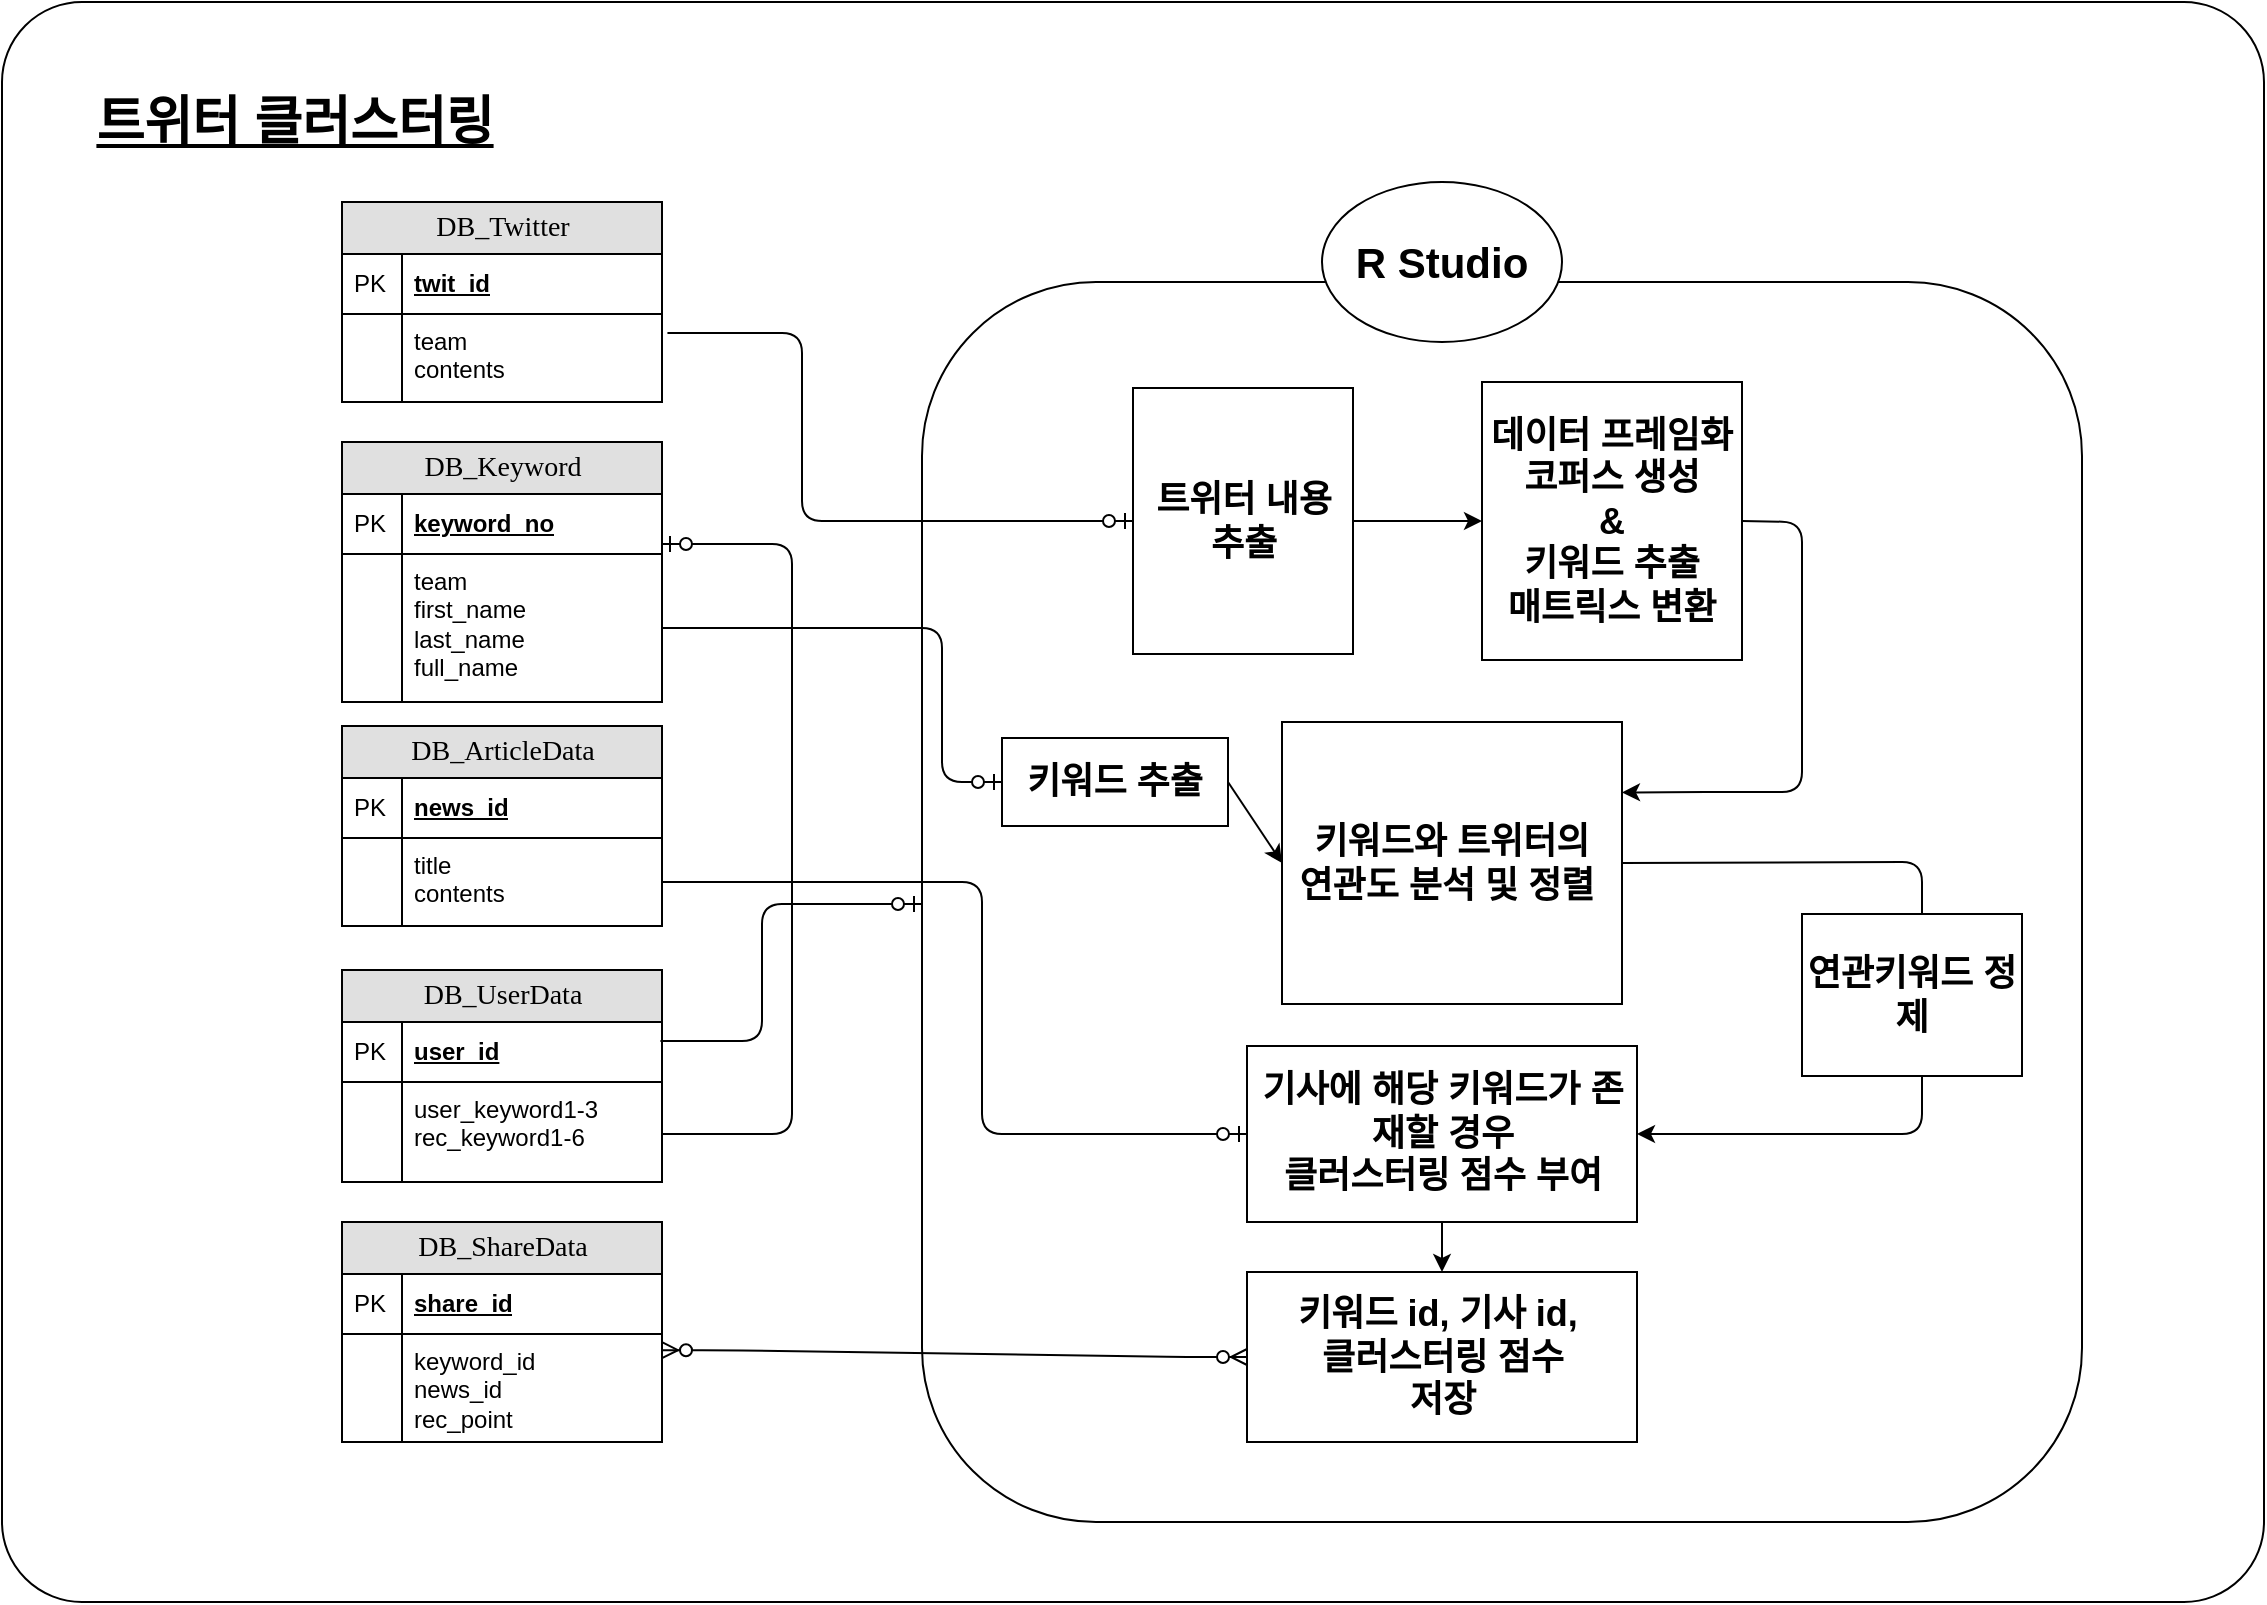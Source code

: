 <mxfile version="12.3.3" type="device" pages="1"><diagram id="g4P_ITr6KdJ5h6rdy2S9" name="Page-1"><mxGraphModel dx="2520" dy="-234" grid="1" gridSize="10" guides="1" tooltips="1" connect="1" arrows="1" fold="1" page="1" pageScale="1" pageWidth="827" pageHeight="1169" math="0" shadow="0"><root><mxCell id="0"/><mxCell id="1" parent="0"/><mxCell id="ncYY1nZ65e8CqexxmWXb-31" value="" style="group" vertex="1" connectable="0" parent="1"><mxGeometry x="180" y="1590" width="1131" height="800" as="geometry"/></mxCell><mxCell id="Ugl_jzprrKFALr7QmZ3n-2" value="" style="group" parent="ncYY1nZ65e8CqexxmWXb-31" vertex="1" connectable="0"><mxGeometry width="1131" height="800" as="geometry"/></mxCell><mxCell id="Ugl_jzprrKFALr7QmZ3n-3" value="" style="rounded=1;whiteSpace=wrap;html=1;arcSize=5;" parent="Ugl_jzprrKFALr7QmZ3n-2" vertex="1"><mxGeometry width="1131" height="800" as="geometry"/></mxCell><mxCell id="Ugl_jzprrKFALr7QmZ3n-4" value="" style="rounded=1;whiteSpace=wrap;html=1;" parent="Ugl_jzprrKFALr7QmZ3n-2" vertex="1"><mxGeometry x="460" y="140" width="580" height="620" as="geometry"/></mxCell><mxCell id="Ugl_jzprrKFALr7QmZ3n-5" value="DB_Keyword" style="swimlane;html=1;fontStyle=0;childLayout=stackLayout;horizontal=1;startSize=26;fillColor=#e0e0e0;horizontalStack=0;resizeParent=1;resizeLast=0;collapsible=1;marginBottom=0;swimlaneFillColor=#ffffff;align=center;rounded=0;shadow=0;comic=0;labelBackgroundColor=none;strokeWidth=1;fontFamily=Verdana;fontSize=14" parent="Ugl_jzprrKFALr7QmZ3n-2" vertex="1"><mxGeometry x="170" y="220" width="160" height="130" as="geometry"/></mxCell><mxCell id="Ugl_jzprrKFALr7QmZ3n-6" value="keyword_no" style="shape=partialRectangle;top=0;left=0;right=0;bottom=1;html=1;align=left;verticalAlign=middle;fillColor=none;spacingLeft=34;spacingRight=4;whiteSpace=wrap;overflow=hidden;rotatable=0;points=[[0,0.5],[1,0.5]];portConstraint=eastwest;dropTarget=0;fontStyle=5;" parent="Ugl_jzprrKFALr7QmZ3n-5" vertex="1"><mxGeometry y="26" width="160" height="30" as="geometry"/></mxCell><mxCell id="Ugl_jzprrKFALr7QmZ3n-7" value="PK" style="shape=partialRectangle;top=0;left=0;bottom=0;html=1;fillColor=none;align=left;verticalAlign=middle;spacingLeft=4;spacingRight=4;whiteSpace=wrap;overflow=hidden;rotatable=0;points=[];portConstraint=eastwest;part=1;" parent="Ugl_jzprrKFALr7QmZ3n-6" vertex="1" connectable="0"><mxGeometry width="30" height="30" as="geometry"/></mxCell><mxCell id="Ugl_jzprrKFALr7QmZ3n-8" value="team&lt;br&gt;first_name&lt;br&gt;last_name&lt;br&gt;full_name" style="shape=partialRectangle;top=0;left=0;right=0;bottom=0;html=1;align=left;verticalAlign=top;fillColor=none;spacingLeft=34;spacingRight=4;whiteSpace=wrap;overflow=hidden;rotatable=0;points=[[0,0.5],[1,0.5]];portConstraint=eastwest;dropTarget=0;" parent="Ugl_jzprrKFALr7QmZ3n-5" vertex="1"><mxGeometry y="56" width="160" height="74" as="geometry"/></mxCell><mxCell id="Ugl_jzprrKFALr7QmZ3n-9" value="" style="shape=partialRectangle;top=0;left=0;bottom=0;html=1;fillColor=none;align=left;verticalAlign=top;spacingLeft=4;spacingRight=4;whiteSpace=wrap;overflow=hidden;rotatable=0;points=[];portConstraint=eastwest;part=1;" parent="Ugl_jzprrKFALr7QmZ3n-8" vertex="1" connectable="0"><mxGeometry width="30" height="74" as="geometry"/></mxCell><mxCell id="Ugl_jzprrKFALr7QmZ3n-10" value="" style="edgeStyle=orthogonalEdgeStyle;html=1;endArrow=ERzeroToOne;endFill=1;labelBackgroundColor=none;fontFamily=Verdana;fontSize=14;exitX=1;exitY=0.5;exitDx=0;exitDy=0;entryX=0;entryY=0.5;entryDx=0;entryDy=0;" parent="Ugl_jzprrKFALr7QmZ3n-2" source="Ugl_jzprrKFALr7QmZ3n-8" edge="1" target="ncYY1nZ65e8CqexxmWXb-21"><mxGeometry width="100" height="100" relative="1" as="geometry"><mxPoint x="200" y="310" as="sourcePoint"/><mxPoint x="460" y="212" as="targetPoint"/><Array as="points"><mxPoint x="470" y="313"/><mxPoint x="470" y="390"/></Array></mxGeometry></mxCell><mxCell id="Ugl_jzprrKFALr7QmZ3n-11" value="DB_ArticleData" style="swimlane;html=1;fontStyle=0;childLayout=stackLayout;horizontal=1;startSize=26;fillColor=#e0e0e0;horizontalStack=0;resizeParent=1;resizeLast=0;collapsible=1;marginBottom=0;swimlaneFillColor=#ffffff;align=center;rounded=0;shadow=0;comic=0;labelBackgroundColor=none;strokeWidth=1;fontFamily=Verdana;fontSize=14" parent="Ugl_jzprrKFALr7QmZ3n-2" vertex="1"><mxGeometry x="170" y="362" width="160" height="100" as="geometry"/></mxCell><mxCell id="Ugl_jzprrKFALr7QmZ3n-12" value="news_id" style="shape=partialRectangle;top=0;left=0;right=0;bottom=1;html=1;align=left;verticalAlign=middle;fillColor=none;spacingLeft=34;spacingRight=4;whiteSpace=wrap;overflow=hidden;rotatable=0;points=[[0,0.5],[1,0.5]];portConstraint=eastwest;dropTarget=0;fontStyle=5;" parent="Ugl_jzprrKFALr7QmZ3n-11" vertex="1"><mxGeometry y="26" width="160" height="30" as="geometry"/></mxCell><mxCell id="Ugl_jzprrKFALr7QmZ3n-13" value="PK" style="shape=partialRectangle;top=0;left=0;bottom=0;html=1;fillColor=none;align=left;verticalAlign=middle;spacingLeft=4;spacingRight=4;whiteSpace=wrap;overflow=hidden;rotatable=0;points=[];portConstraint=eastwest;part=1;" parent="Ugl_jzprrKFALr7QmZ3n-12" vertex="1" connectable="0"><mxGeometry width="30" height="30" as="geometry"/></mxCell><mxCell id="Ugl_jzprrKFALr7QmZ3n-14" value="title&lt;br&gt;contents" style="shape=partialRectangle;top=0;left=0;right=0;bottom=0;html=1;align=left;verticalAlign=top;fillColor=none;spacingLeft=34;spacingRight=4;whiteSpace=wrap;overflow=hidden;rotatable=0;points=[[0,0.5],[1,0.5]];portConstraint=eastwest;dropTarget=0;" parent="Ugl_jzprrKFALr7QmZ3n-11" vertex="1"><mxGeometry y="56" width="160" height="44" as="geometry"/></mxCell><mxCell id="Ugl_jzprrKFALr7QmZ3n-15" value="" style="shape=partialRectangle;top=0;left=0;bottom=0;html=1;fillColor=none;align=left;verticalAlign=top;spacingLeft=4;spacingRight=4;whiteSpace=wrap;overflow=hidden;rotatable=0;points=[];portConstraint=eastwest;part=1;" parent="Ugl_jzprrKFALr7QmZ3n-14" vertex="1" connectable="0"><mxGeometry width="30" height="44" as="geometry"/></mxCell><mxCell id="Ugl_jzprrKFALr7QmZ3n-16" value="" style="edgeStyle=orthogonalEdgeStyle;html=1;endArrow=ERzeroToOne;endFill=1;labelBackgroundColor=none;fontFamily=Verdana;fontSize=14;entryX=0;entryY=0.5;entryDx=0;entryDy=0;exitX=1.017;exitY=0.216;exitDx=0;exitDy=0;exitPerimeter=0;" parent="Ugl_jzprrKFALr7QmZ3n-2" source="ncYY1nZ65e8CqexxmWXb-4" edge="1" target="Ugl_jzprrKFALr7QmZ3n-27"><mxGeometry width="100" height="100" relative="1" as="geometry"><mxPoint x="320" y="460" as="sourcePoint"/><mxPoint x="520" y="260" as="targetPoint"/><Array as="points"><mxPoint x="400" y="166"/><mxPoint x="400" y="260"/></Array></mxGeometry></mxCell><mxCell id="Ugl_jzprrKFALr7QmZ3n-17" value="" style="edgeStyle=entityRelationEdgeStyle;fontSize=12;html=1;endArrow=ERzeroToMany;endFill=1;startArrow=ERzeroToMany;exitX=1;exitY=0.15;exitDx=0;exitDy=0;exitPerimeter=0;entryX=0;entryY=0.5;entryDx=0;entryDy=0;" parent="Ugl_jzprrKFALr7QmZ3n-2" target="Ugl_jzprrKFALr7QmZ3n-32" edge="1" source="ncYY1nZ65e8CqexxmWXb-14"><mxGeometry width="100" height="100" relative="1" as="geometry"><mxPoint x="331" y="590" as="sourcePoint"/><mxPoint x="655" y="680" as="targetPoint"/></mxGeometry></mxCell><mxCell id="Ugl_jzprrKFALr7QmZ3n-18" value="&lt;font style=&quot;font-size: 21px&quot;&gt;&lt;b&gt;R Studio&lt;/b&gt;&lt;/font&gt;" style="ellipse;whiteSpace=wrap;html=1;" parent="Ugl_jzprrKFALr7QmZ3n-2" vertex="1"><mxGeometry x="660" y="90" width="120" height="80" as="geometry"/></mxCell><mxCell id="Ugl_jzprrKFALr7QmZ3n-19" value="" style="endArrow=classic;html=1;entryX=1;entryY=0.5;entryDx=0;entryDy=0;exitX=1;exitY=0.5;exitDx=0;exitDy=0;" parent="Ugl_jzprrKFALr7QmZ3n-2" target="Ugl_jzprrKFALr7QmZ3n-34" edge="1" source="Ugl_jzprrKFALr7QmZ3n-30"><mxGeometry width="50" height="50" relative="1" as="geometry"><mxPoint x="911" y="260" as="sourcePoint"/><mxPoint x="850" y="444" as="targetPoint"/><Array as="points"><mxPoint x="960" y="430"/><mxPoint x="960" y="566"/></Array></mxGeometry></mxCell><mxCell id="Ugl_jzprrKFALr7QmZ3n-25" value="" style="edgeStyle=orthogonalEdgeStyle;html=1;endArrow=ERzeroToOne;endFill=1;labelBackgroundColor=none;fontFamily=Verdana;fontSize=14;entryX=0;entryY=0.5;entryDx=0;entryDy=0;" parent="Ugl_jzprrKFALr7QmZ3n-2" target="Ugl_jzprrKFALr7QmZ3n-34" edge="1"><mxGeometry width="100" height="100" relative="1" as="geometry"><mxPoint x="330" y="440" as="sourcePoint"/><mxPoint x="530" y="499" as="targetPoint"/><Array as="points"><mxPoint x="490" y="440"/><mxPoint x="490" y="566"/></Array></mxGeometry></mxCell><mxCell id="Ugl_jzprrKFALr7QmZ3n-27" value="트위터 내용 추출" style="rounded=1;whiteSpace=wrap;html=1;fontSize=18;fontStyle=1;arcSize=0;" parent="Ugl_jzprrKFALr7QmZ3n-2" vertex="1"><mxGeometry x="565.5" y="193" width="110" height="133" as="geometry"/></mxCell><mxCell id="Ugl_jzprrKFALr7QmZ3n-28" value="데이터 프레임화 코퍼스 생성&lt;br&gt;&amp;amp;&lt;br style=&quot;font-size: 18px&quot;&gt;키워드 추출 &lt;br&gt;매트릭스 변환" style="rounded=0;whiteSpace=wrap;html=1;fontSize=18;fontStyle=1" parent="Ugl_jzprrKFALr7QmZ3n-2" vertex="1"><mxGeometry x="740" y="190" width="130" height="139" as="geometry"/></mxCell><mxCell id="Ugl_jzprrKFALr7QmZ3n-29" style="edgeStyle=none;rounded=0;orthogonalLoop=1;jettySize=auto;html=1;exitX=1;exitY=0.5;exitDx=0;exitDy=0;entryX=0;entryY=0.5;entryDx=0;entryDy=0;fontSize=18;" parent="Ugl_jzprrKFALr7QmZ3n-2" source="Ugl_jzprrKFALr7QmZ3n-27" target="Ugl_jzprrKFALr7QmZ3n-28" edge="1"><mxGeometry relative="1" as="geometry"/></mxCell><mxCell id="Ugl_jzprrKFALr7QmZ3n-30" value="키워드와 트위터의&lt;br&gt;연관도 분석 및 정렬&amp;nbsp;" style="rounded=0;whiteSpace=wrap;html=1;fontSize=18;fontStyle=1" parent="Ugl_jzprrKFALr7QmZ3n-2" vertex="1"><mxGeometry x="640" y="360" width="170" height="141" as="geometry"/></mxCell><mxCell id="Ugl_jzprrKFALr7QmZ3n-32" value="키워드 id, 기사 id,&amp;nbsp; &lt;br&gt;클러스터링 점수&lt;br&gt;저장" style="rounded=0;whiteSpace=wrap;html=1;fontSize=18;fontStyle=1" parent="Ugl_jzprrKFALr7QmZ3n-2" vertex="1"><mxGeometry x="622.5" y="635" width="195" height="85" as="geometry"/></mxCell><mxCell id="Ugl_jzprrKFALr7QmZ3n-33" style="edgeStyle=none;rounded=0;orthogonalLoop=1;jettySize=auto;html=1;exitX=0.5;exitY=1;exitDx=0;exitDy=0;entryX=0.5;entryY=0;entryDx=0;entryDy=0;fontSize=18;" parent="Ugl_jzprrKFALr7QmZ3n-2" source="Ugl_jzprrKFALr7QmZ3n-34" target="Ugl_jzprrKFALr7QmZ3n-32" edge="1"><mxGeometry relative="1" as="geometry"/></mxCell><mxCell id="Ugl_jzprrKFALr7QmZ3n-34" value="기사에 해당 키워드가 존재할 경우&lt;br&gt;클러스터링 점수 부여" style="rounded=0;whiteSpace=wrap;html=1;fontSize=18;fontStyle=1" parent="Ugl_jzprrKFALr7QmZ3n-2" vertex="1"><mxGeometry x="622.5" y="522" width="195" height="88" as="geometry"/></mxCell><mxCell id="Ugl_jzprrKFALr7QmZ3n-35" value="트위터 클러스터링" style="text;strokeColor=none;fillColor=none;html=1;fontSize=26;fontStyle=5;verticalAlign=middle;align=center;" parent="Ugl_jzprrKFALr7QmZ3n-2" vertex="1"><mxGeometry x="95.5" y="39.5" width="100" height="40" as="geometry"/></mxCell><mxCell id="ncYY1nZ65e8CqexxmWXb-1" value="DB_Twitter" style="swimlane;html=1;fontStyle=0;childLayout=stackLayout;horizontal=1;startSize=26;fillColor=#e0e0e0;horizontalStack=0;resizeParent=1;resizeLast=0;collapsible=1;marginBottom=0;swimlaneFillColor=#ffffff;align=center;rounded=0;shadow=0;comic=0;labelBackgroundColor=none;strokeWidth=1;fontFamily=Verdana;fontSize=14" vertex="1" parent="Ugl_jzprrKFALr7QmZ3n-2"><mxGeometry x="170" y="100" width="160" height="100" as="geometry"/></mxCell><mxCell id="ncYY1nZ65e8CqexxmWXb-2" value="twit_id" style="shape=partialRectangle;top=0;left=0;right=0;bottom=1;html=1;align=left;verticalAlign=middle;fillColor=none;spacingLeft=34;spacingRight=4;whiteSpace=wrap;overflow=hidden;rotatable=0;points=[[0,0.5],[1,0.5]];portConstraint=eastwest;dropTarget=0;fontStyle=5;" vertex="1" parent="ncYY1nZ65e8CqexxmWXb-1"><mxGeometry y="26" width="160" height="30" as="geometry"/></mxCell><mxCell id="ncYY1nZ65e8CqexxmWXb-3" value="PK" style="shape=partialRectangle;top=0;left=0;bottom=0;html=1;fillColor=none;align=left;verticalAlign=middle;spacingLeft=4;spacingRight=4;whiteSpace=wrap;overflow=hidden;rotatable=0;points=[];portConstraint=eastwest;part=1;" vertex="1" connectable="0" parent="ncYY1nZ65e8CqexxmWXb-2"><mxGeometry width="30" height="30" as="geometry"/></mxCell><mxCell id="ncYY1nZ65e8CqexxmWXb-4" value="team&lt;br&gt;contents&lt;br&gt;" style="shape=partialRectangle;top=0;left=0;right=0;bottom=0;html=1;align=left;verticalAlign=top;fillColor=none;spacingLeft=34;spacingRight=4;whiteSpace=wrap;overflow=hidden;rotatable=0;points=[[0,0.5],[1,0.5]];portConstraint=eastwest;dropTarget=0;" vertex="1" parent="ncYY1nZ65e8CqexxmWXb-1"><mxGeometry y="56" width="160" height="44" as="geometry"/></mxCell><mxCell id="ncYY1nZ65e8CqexxmWXb-5" value="" style="shape=partialRectangle;top=0;left=0;bottom=0;html=1;fillColor=none;align=left;verticalAlign=top;spacingLeft=4;spacingRight=4;whiteSpace=wrap;overflow=hidden;rotatable=0;points=[];portConstraint=eastwest;part=1;" vertex="1" connectable="0" parent="ncYY1nZ65e8CqexxmWXb-4"><mxGeometry width="30" height="44" as="geometry"/></mxCell><mxCell id="ncYY1nZ65e8CqexxmWXb-6" value="DB_UserData" style="swimlane;html=1;fontStyle=0;childLayout=stackLayout;horizontal=1;startSize=26;fillColor=#e0e0e0;horizontalStack=0;resizeParent=1;resizeLast=0;collapsible=1;marginBottom=0;swimlaneFillColor=#ffffff;align=center;rounded=0;shadow=0;comic=0;labelBackgroundColor=none;strokeWidth=1;fontFamily=Verdana;fontSize=14" vertex="1" parent="Ugl_jzprrKFALr7QmZ3n-2"><mxGeometry x="170" y="484" width="160" height="106" as="geometry"/></mxCell><mxCell id="ncYY1nZ65e8CqexxmWXb-7" value="user_id" style="shape=partialRectangle;top=0;left=0;right=0;bottom=1;html=1;align=left;verticalAlign=middle;fillColor=none;spacingLeft=34;spacingRight=4;whiteSpace=wrap;overflow=hidden;rotatable=0;points=[[0,0.5],[1,0.5]];portConstraint=eastwest;dropTarget=0;fontStyle=5;" vertex="1" parent="ncYY1nZ65e8CqexxmWXb-6"><mxGeometry y="26" width="160" height="30" as="geometry"/></mxCell><mxCell id="ncYY1nZ65e8CqexxmWXb-8" value="PK" style="shape=partialRectangle;top=0;left=0;bottom=0;html=1;fillColor=none;align=left;verticalAlign=middle;spacingLeft=4;spacingRight=4;whiteSpace=wrap;overflow=hidden;rotatable=0;points=[];portConstraint=eastwest;part=1;" vertex="1" connectable="0" parent="ncYY1nZ65e8CqexxmWXb-7"><mxGeometry width="30" height="30" as="geometry"/></mxCell><mxCell id="ncYY1nZ65e8CqexxmWXb-9" value="user_keyword1-3&lt;br&gt;rec_keyword1-6" style="shape=partialRectangle;top=0;left=0;right=0;bottom=0;html=1;align=left;verticalAlign=top;fillColor=none;spacingLeft=34;spacingRight=4;whiteSpace=wrap;overflow=hidden;rotatable=0;points=[[0,0.5],[1,0.5]];portConstraint=eastwest;dropTarget=0;" vertex="1" parent="ncYY1nZ65e8CqexxmWXb-6"><mxGeometry y="56" width="160" height="50" as="geometry"/></mxCell><mxCell id="ncYY1nZ65e8CqexxmWXb-10" value="" style="shape=partialRectangle;top=0;left=0;bottom=0;html=1;fillColor=none;align=left;verticalAlign=top;spacingLeft=4;spacingRight=4;whiteSpace=wrap;overflow=hidden;rotatable=0;points=[];portConstraint=eastwest;part=1;" vertex="1" connectable="0" parent="ncYY1nZ65e8CqexxmWXb-9"><mxGeometry width="30" height="50" as="geometry"/></mxCell><mxCell id="ncYY1nZ65e8CqexxmWXb-11" value="DB_ShareData" style="swimlane;html=1;fontStyle=0;childLayout=stackLayout;horizontal=1;startSize=26;fillColor=#e0e0e0;horizontalStack=0;resizeParent=1;resizeLast=0;collapsible=1;marginBottom=0;swimlaneFillColor=#ffffff;align=center;rounded=0;shadow=0;comic=0;labelBackgroundColor=none;strokeWidth=1;fontFamily=Verdana;fontSize=14" vertex="1" parent="Ugl_jzprrKFALr7QmZ3n-2"><mxGeometry x="170" y="610" width="160" height="110" as="geometry"/></mxCell><mxCell id="ncYY1nZ65e8CqexxmWXb-12" value="share_id" style="shape=partialRectangle;top=0;left=0;right=0;bottom=1;html=1;align=left;verticalAlign=middle;fillColor=none;spacingLeft=34;spacingRight=4;whiteSpace=wrap;overflow=hidden;rotatable=0;points=[[0,0.5],[1,0.5]];portConstraint=eastwest;dropTarget=0;fontStyle=5;" vertex="1" parent="ncYY1nZ65e8CqexxmWXb-11"><mxGeometry y="26" width="160" height="30" as="geometry"/></mxCell><mxCell id="ncYY1nZ65e8CqexxmWXb-13" value="PK" style="shape=partialRectangle;top=0;left=0;bottom=0;html=1;fillColor=none;align=left;verticalAlign=middle;spacingLeft=4;spacingRight=4;whiteSpace=wrap;overflow=hidden;rotatable=0;points=[];portConstraint=eastwest;part=1;" vertex="1" connectable="0" parent="ncYY1nZ65e8CqexxmWXb-12"><mxGeometry width="30" height="30" as="geometry"/></mxCell><mxCell id="ncYY1nZ65e8CqexxmWXb-14" value="keyword_id&lt;br&gt;news_id&lt;br&gt;rec_point" style="shape=partialRectangle;top=0;left=0;right=0;bottom=0;html=1;align=left;verticalAlign=top;fillColor=none;spacingLeft=34;spacingRight=4;whiteSpace=wrap;overflow=hidden;rotatable=0;points=[[0,0.5],[1,0.5]];portConstraint=eastwest;dropTarget=0;" vertex="1" parent="ncYY1nZ65e8CqexxmWXb-11"><mxGeometry y="56" width="160" height="54" as="geometry"/></mxCell><mxCell id="ncYY1nZ65e8CqexxmWXb-15" value="" style="shape=partialRectangle;top=0;left=0;bottom=0;html=1;fillColor=none;align=left;verticalAlign=top;spacingLeft=4;spacingRight=4;whiteSpace=wrap;overflow=hidden;rotatable=0;points=[];portConstraint=eastwest;part=1;" vertex="1" connectable="0" parent="ncYY1nZ65e8CqexxmWXb-14"><mxGeometry width="30" height="54" as="geometry"/></mxCell><mxCell id="ncYY1nZ65e8CqexxmWXb-17" value="" style="edgeStyle=orthogonalEdgeStyle;html=1;endArrow=ERzeroToOne;endFill=1;labelBackgroundColor=none;fontFamily=Verdana;fontSize=14;" edge="1" parent="Ugl_jzprrKFALr7QmZ3n-2" target="Ugl_jzprrKFALr7QmZ3n-4"><mxGeometry width="100" height="100" relative="1" as="geometry"><mxPoint x="329.206" y="519.5" as="sourcePoint"/><mxPoint x="575.088" y="523.029" as="targetPoint"/><Array as="points"><mxPoint x="380" y="520"/><mxPoint x="380" y="451"/></Array></mxGeometry></mxCell><mxCell id="ncYY1nZ65e8CqexxmWXb-18" value="" style="edgeStyle=orthogonalEdgeStyle;html=1;endArrow=ERzeroToOne;endFill=1;labelBackgroundColor=none;fontFamily=Verdana;fontSize=14;" edge="1" parent="Ugl_jzprrKFALr7QmZ3n-2"><mxGeometry width="100" height="100" relative="1" as="geometry"><mxPoint x="330.206" y="566" as="sourcePoint"/><mxPoint x="330" y="271" as="targetPoint"/><Array as="points"><mxPoint x="395" y="566"/><mxPoint x="395" y="271"/><mxPoint x="330" y="271"/></Array></mxGeometry></mxCell><mxCell id="ncYY1nZ65e8CqexxmWXb-19" value="연관키워드 정제" style="rounded=0;whiteSpace=wrap;html=1;fontSize=18;fontStyle=1" vertex="1" parent="Ugl_jzprrKFALr7QmZ3n-2"><mxGeometry x="900" y="456" width="110" height="81" as="geometry"/></mxCell><mxCell id="ncYY1nZ65e8CqexxmWXb-21" value="키워드 추출" style="rounded=0;whiteSpace=wrap;html=1;fontSize=18;fontStyle=1" vertex="1" parent="Ugl_jzprrKFALr7QmZ3n-2"><mxGeometry x="500" y="368" width="113" height="44" as="geometry"/></mxCell><mxCell id="ncYY1nZ65e8CqexxmWXb-23" style="edgeStyle=none;rounded=0;orthogonalLoop=1;jettySize=auto;html=1;exitX=1;exitY=0.5;exitDx=0;exitDy=0;entryX=0;entryY=0.5;entryDx=0;entryDy=0;fontSize=18;" edge="1" parent="Ugl_jzprrKFALr7QmZ3n-2" source="ncYY1nZ65e8CqexxmWXb-21" target="Ugl_jzprrKFALr7QmZ3n-30"><mxGeometry relative="1" as="geometry"><mxPoint x="795" y="269.5" as="sourcePoint"/><mxPoint x="820" y="440.5" as="targetPoint"/><Array as="points"/></mxGeometry></mxCell><mxCell id="ncYY1nZ65e8CqexxmWXb-24" value="" style="endArrow=classic;html=1;entryX=1;entryY=0.25;entryDx=0;entryDy=0;exitX=1;exitY=0.5;exitDx=0;exitDy=0;" edge="1" parent="Ugl_jzprrKFALr7QmZ3n-2" source="Ugl_jzprrKFALr7QmZ3n-28" target="Ugl_jzprrKFALr7QmZ3n-30"><mxGeometry width="50" height="50" relative="1" as="geometry"><mxPoint x="792.5" y="253" as="sourcePoint"/><mxPoint x="729" y="559" as="targetPoint"/><Array as="points"><mxPoint x="900" y="260"/><mxPoint x="900" y="395"/><mxPoint x="842" y="395"/></Array></mxGeometry></mxCell></root></mxGraphModel></diagram></mxfile>